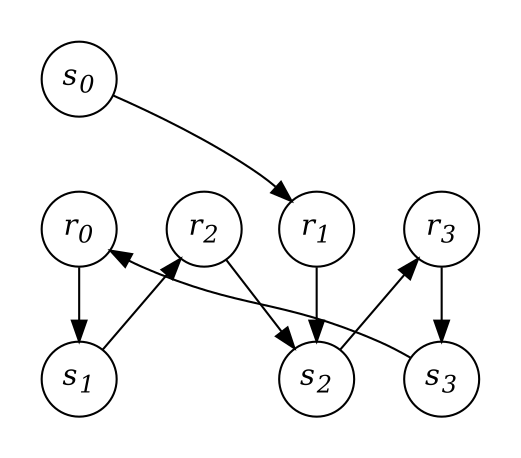 digraph CircularDependencyGraph {
node [shape=circle,fixedsize=true,width=0.5]; 

s_0[label=<<I>s<SUB>0</SUB></I>>];
s_1[label=<<I>s<SUB>1</SUB></I>>];
s_2[label=<<I>s<SUB>2</SUB></I>>];
s_3[label=<<I>s<SUB>3</SUB></I>>];
r_0[label=<<I>r<SUB>0</SUB></I>>];
r_1[label=<<I>r<SUB>1</SUB></I>>];
r_2[label=<<I>r<SUB>2</SUB></I>>];
r_3[label=<<I>r<SUB>3</SUB></I>>];

subgraph cluster_0{
	label="";
 	 color="#FFFFFF";
	s_0 -> r_0[style=invis];
	r_0->s_1;

}

subgraph cluster_1{
label="";
  color="#FFFFFF";
	//r_1->r_2[style=invis];
	r_1->s_2;
	r_2->s_2;
}

subgraph cluster_2{

label="";
  color="#FFFFFF";
r_3->s_3;
}

s_0->r_1;
s_0->r_3[style=invis];
s_1->r_2;
s_2->r_3;
s_3->r_0;



overlap=false
fontsize=12;
}

